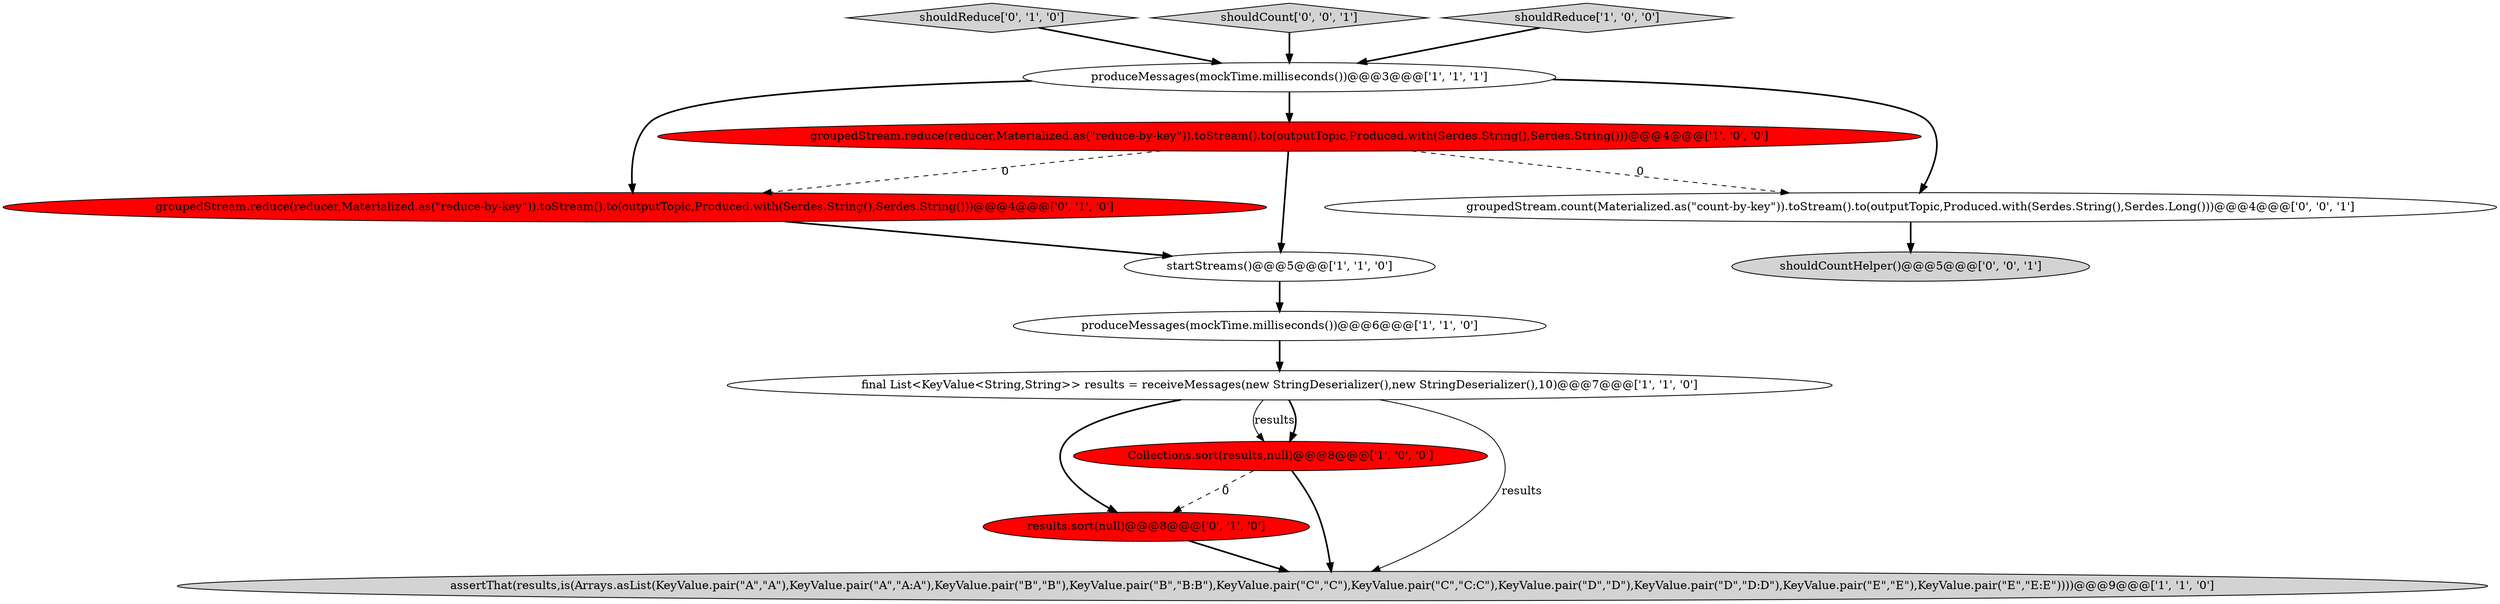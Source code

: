 digraph {
10 [style = filled, label = "results.sort(null)@@@8@@@['0', '1', '0']", fillcolor = red, shape = ellipse image = "AAA1AAABBB2BBB"];
1 [style = filled, label = "final List<KeyValue<String,String>> results = receiveMessages(new StringDeserializer(),new StringDeserializer(),10)@@@7@@@['1', '1', '0']", fillcolor = white, shape = ellipse image = "AAA0AAABBB1BBB"];
8 [style = filled, label = "shouldReduce['0', '1', '0']", fillcolor = lightgray, shape = diamond image = "AAA0AAABBB2BBB"];
12 [style = filled, label = "groupedStream.count(Materialized.as(\"count-by-key\")).toStream().to(outputTopic,Produced.with(Serdes.String(),Serdes.Long()))@@@4@@@['0', '0', '1']", fillcolor = white, shape = ellipse image = "AAA0AAABBB3BBB"];
3 [style = filled, label = "assertThat(results,is(Arrays.asList(KeyValue.pair(\"A\",\"A\"),KeyValue.pair(\"A\",\"A:A\"),KeyValue.pair(\"B\",\"B\"),KeyValue.pair(\"B\",\"B:B\"),KeyValue.pair(\"C\",\"C\"),KeyValue.pair(\"C\",\"C:C\"),KeyValue.pair(\"D\",\"D\"),KeyValue.pair(\"D\",\"D:D\"),KeyValue.pair(\"E\",\"E\"),KeyValue.pair(\"E\",\"E:E\"))))@@@9@@@['1', '1', '0']", fillcolor = lightgray, shape = ellipse image = "AAA0AAABBB1BBB"];
5 [style = filled, label = "produceMessages(mockTime.milliseconds())@@@3@@@['1', '1', '1']", fillcolor = white, shape = ellipse image = "AAA0AAABBB1BBB"];
9 [style = filled, label = "groupedStream.reduce(reducer,Materialized.as(\"reduce-by-key\")).toStream().to(outputTopic,Produced.with(Serdes.String(),Serdes.String()))@@@4@@@['0', '1', '0']", fillcolor = red, shape = ellipse image = "AAA1AAABBB2BBB"];
7 [style = filled, label = "groupedStream.reduce(reducer,Materialized.as(\"reduce-by-key\")).toStream().to(outputTopic,Produced.with(Serdes.String(),Serdes.String()))@@@4@@@['1', '0', '0']", fillcolor = red, shape = ellipse image = "AAA1AAABBB1BBB"];
11 [style = filled, label = "shouldCount['0', '0', '1']", fillcolor = lightgray, shape = diamond image = "AAA0AAABBB3BBB"];
4 [style = filled, label = "shouldReduce['1', '0', '0']", fillcolor = lightgray, shape = diamond image = "AAA0AAABBB1BBB"];
13 [style = filled, label = "shouldCountHelper()@@@5@@@['0', '0', '1']", fillcolor = lightgray, shape = ellipse image = "AAA0AAABBB3BBB"];
0 [style = filled, label = "startStreams()@@@5@@@['1', '1', '0']", fillcolor = white, shape = ellipse image = "AAA0AAABBB1BBB"];
6 [style = filled, label = "Collections.sort(results,null)@@@8@@@['1', '0', '0']", fillcolor = red, shape = ellipse image = "AAA1AAABBB1BBB"];
2 [style = filled, label = "produceMessages(mockTime.milliseconds())@@@6@@@['1', '1', '0']", fillcolor = white, shape = ellipse image = "AAA0AAABBB1BBB"];
1->6 [style = solid, label="results"];
7->12 [style = dashed, label="0"];
5->7 [style = bold, label=""];
6->3 [style = bold, label=""];
10->3 [style = bold, label=""];
12->13 [style = bold, label=""];
11->5 [style = bold, label=""];
7->0 [style = bold, label=""];
1->6 [style = bold, label=""];
6->10 [style = dashed, label="0"];
9->0 [style = bold, label=""];
8->5 [style = bold, label=""];
5->9 [style = bold, label=""];
5->12 [style = bold, label=""];
1->10 [style = bold, label=""];
7->9 [style = dashed, label="0"];
4->5 [style = bold, label=""];
1->3 [style = solid, label="results"];
2->1 [style = bold, label=""];
0->2 [style = bold, label=""];
}
